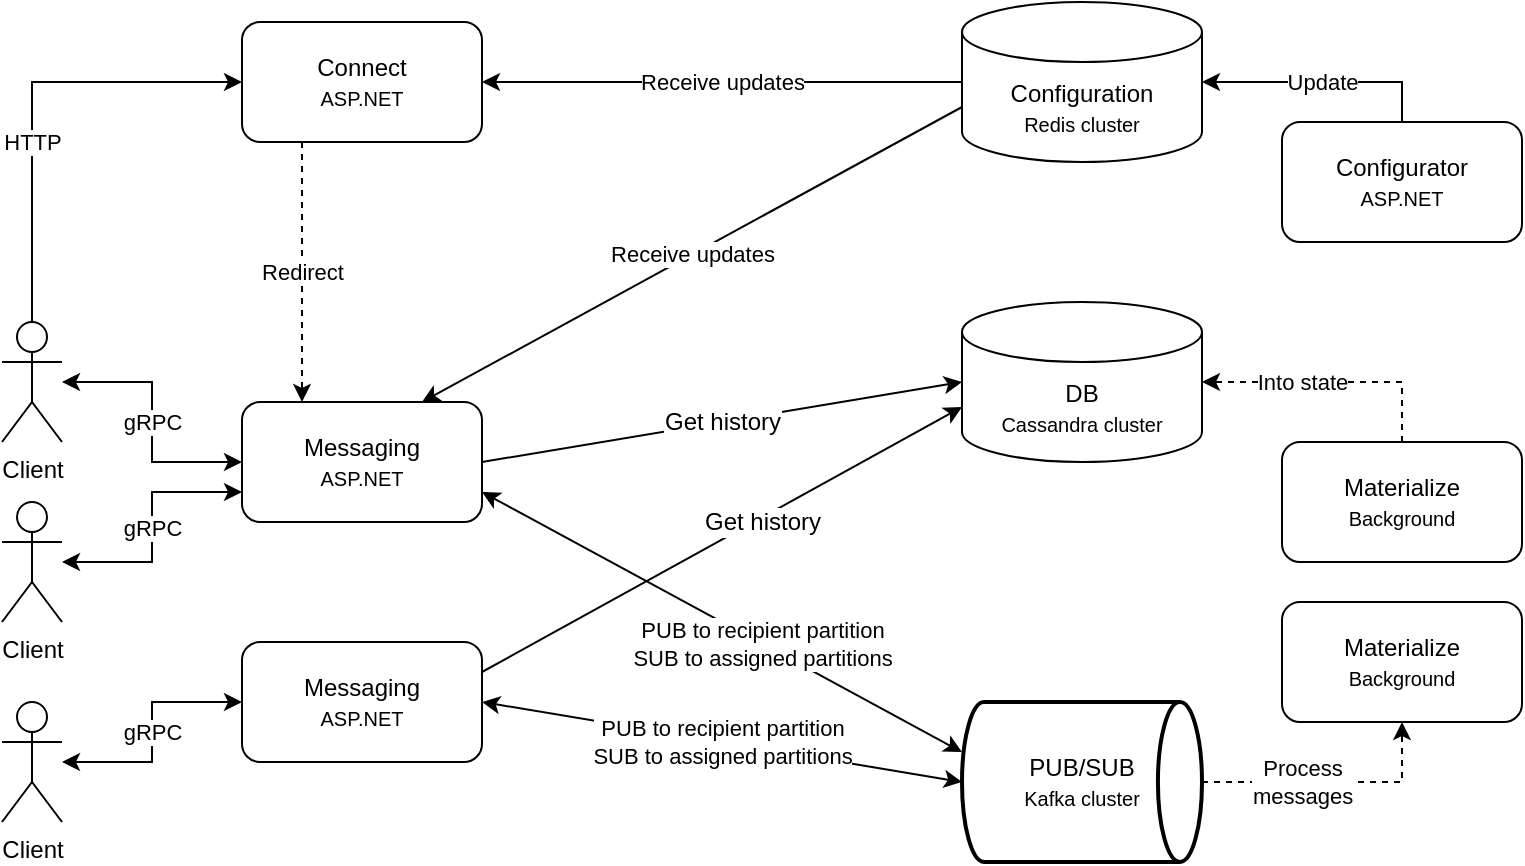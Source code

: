 <mxfile version="13.7.9" type="device"><diagram id="G4t1x3i_cumIOjZ8GDXV" name="Page-1"><mxGraphModel dx="1086" dy="966" grid="1" gridSize="10" guides="1" tooltips="1" connect="1" arrows="1" fold="1" page="1" pageScale="1" pageWidth="850" pageHeight="1100" math="0" shadow="0"><root><mxCell id="0"/><mxCell id="1" parent="0"/><mxCell id="4NMri5ObQx2eB0Vx6lmc-10" value="gRPC" style="edgeStyle=orthogonalEdgeStyle;rounded=0;orthogonalLoop=1;jettySize=auto;html=1;entryX=0;entryY=0.5;entryDx=0;entryDy=0;startArrow=classic;startFill=1;" parent="1" source="4NMri5ObQx2eB0Vx6lmc-1" target="4NMri5ObQx2eB0Vx6lmc-4" edge="1"><mxGeometry relative="1" as="geometry"/></mxCell><mxCell id="Gfm62hS2zhEuvZ2v64Gk-5" value="HTTP" style="edgeStyle=orthogonalEdgeStyle;rounded=0;orthogonalLoop=1;jettySize=auto;html=1;entryX=0;entryY=0.5;entryDx=0;entryDy=0;" parent="1" source="4NMri5ObQx2eB0Vx6lmc-1" target="Gfm62hS2zhEuvZ2v64Gk-1" edge="1"><mxGeometry x="-0.2" relative="1" as="geometry"><Array as="points"><mxPoint x="55" y="80"/></Array><mxPoint as="offset"/></mxGeometry></mxCell><mxCell id="4NMri5ObQx2eB0Vx6lmc-1" value="Client" style="shape=umlActor;verticalLabelPosition=bottom;verticalAlign=top;html=1;outlineConnect=0;" parent="1" vertex="1"><mxGeometry x="40" y="200" width="30" height="60" as="geometry"/></mxCell><mxCell id="4NMri5ObQx2eB0Vx6lmc-14" value="gRPC" style="edgeStyle=orthogonalEdgeStyle;rounded=0;orthogonalLoop=1;jettySize=auto;html=1;entryX=0;entryY=0.5;entryDx=0;entryDy=0;startArrow=classic;startFill=1;" parent="1" source="4NMri5ObQx2eB0Vx6lmc-2" target="4NMri5ObQx2eB0Vx6lmc-5" edge="1"><mxGeometry relative="1" as="geometry"><mxPoint as="offset"/></mxGeometry></mxCell><mxCell id="4NMri5ObQx2eB0Vx6lmc-2" value="Client" style="shape=umlActor;verticalLabelPosition=bottom;verticalAlign=top;html=1;outlineConnect=0;" parent="1" vertex="1"><mxGeometry x="40" y="390" width="30" height="60" as="geometry"/></mxCell><mxCell id="4NMri5ObQx2eB0Vx6lmc-13" value="gRPC" style="edgeStyle=orthogonalEdgeStyle;rounded=0;orthogonalLoop=1;jettySize=auto;html=1;entryX=0;entryY=0.75;entryDx=0;entryDy=0;startArrow=classic;startFill=1;" parent="1" source="4NMri5ObQx2eB0Vx6lmc-3" target="4NMri5ObQx2eB0Vx6lmc-4" edge="1"><mxGeometry relative="1" as="geometry"/></mxCell><mxCell id="4NMri5ObQx2eB0Vx6lmc-3" value="Client" style="shape=umlActor;verticalLabelPosition=bottom;verticalAlign=top;html=1;outlineConnect=0;" parent="1" vertex="1"><mxGeometry x="40" y="290" width="30" height="60" as="geometry"/></mxCell><mxCell id="4NMri5ObQx2eB0Vx6lmc-16" value="PUB to recipient partition&lt;br&gt;&lt;div&gt;SUB to assigned partitions&lt;/div&gt;" style="rounded=0;orthogonalLoop=1;jettySize=auto;html=1;entryX=0;entryY=0.313;entryDx=0;entryDy=0;entryPerimeter=0;startArrow=classic;startFill=1;exitX=1;exitY=0.75;exitDx=0;exitDy=0;" parent="1" source="4NMri5ObQx2eB0Vx6lmc-4" target="4NMri5ObQx2eB0Vx6lmc-9" edge="1"><mxGeometry x="0.168" relative="1" as="geometry"><mxPoint as="offset"/></mxGeometry></mxCell><mxCell id="4NMri5ObQx2eB0Vx6lmc-4" value="&lt;font style=&quot;font-size: 12px&quot;&gt;Messaging&lt;/font&gt;&lt;br&gt;&lt;font style=&quot;font-size: 10px&quot;&gt;ASP.NET&lt;/font&gt;" style="rounded=1;whiteSpace=wrap;html=1;" parent="1" vertex="1"><mxGeometry x="160" y="240" width="120" height="60" as="geometry"/></mxCell><mxCell id="4NMri5ObQx2eB0Vx6lmc-18" value="PUB to recipient partition&lt;br&gt;&lt;div&gt;SUB to assigned partitions&lt;/div&gt;" style="edgeStyle=none;rounded=0;orthogonalLoop=1;jettySize=auto;html=1;entryX=0;entryY=0.5;entryDx=0;entryDy=0;entryPerimeter=0;startArrow=classic;startFill=1;exitX=1;exitY=0.5;exitDx=0;exitDy=0;align=center;" parent="1" source="4NMri5ObQx2eB0Vx6lmc-5" target="4NMri5ObQx2eB0Vx6lmc-9" edge="1"><mxGeometry relative="1" as="geometry"><mxPoint x="400" y="145" as="sourcePoint"/><mxPoint as="offset"/></mxGeometry></mxCell><mxCell id="4NMri5ObQx2eB0Vx6lmc-5" value="Messaging&lt;br&gt;&lt;font style=&quot;font-size: 10px&quot;&gt;ASP.NET&lt;/font&gt;" style="rounded=1;whiteSpace=wrap;html=1;" parent="1" vertex="1"><mxGeometry x="160" y="360" width="120" height="60" as="geometry"/></mxCell><mxCell id="Gfm62hS2zhEuvZ2v64Gk-10" value="Process&lt;br&gt;messages" style="edgeStyle=orthogonalEdgeStyle;rounded=0;orthogonalLoop=1;jettySize=auto;html=1;entryX=0.5;entryY=1;entryDx=0;entryDy=0;dashed=1;" parent="1" source="4NMri5ObQx2eB0Vx6lmc-9" target="Gfm62hS2zhEuvZ2v64Gk-9" edge="1"><mxGeometry x="-0.231" relative="1" as="geometry"><mxPoint as="offset"/></mxGeometry></mxCell><mxCell id="4NMri5ObQx2eB0Vx6lmc-9" value="PUB/SUB&lt;br&gt;&lt;font style=&quot;font-size: 10px&quot;&gt;Kafka cluster&lt;/font&gt;" style="strokeWidth=2;html=1;shape=mxgraph.flowchart.direct_data;whiteSpace=wrap;" parent="1" vertex="1"><mxGeometry x="520" y="390" width="120" height="80" as="geometry"/></mxCell><mxCell id="4NMri5ObQx2eB0Vx6lmc-20" value="DB&lt;br&gt;&lt;font style=&quot;font-size: 10px&quot;&gt;Cassandra cluster&lt;/font&gt;" style="shape=cylinder3;whiteSpace=wrap;html=1;boundedLbl=1;backgroundOutline=1;size=15;" parent="1" vertex="1"><mxGeometry x="520" y="190" width="120" height="80" as="geometry"/></mxCell><mxCell id="4NMri5ObQx2eB0Vx6lmc-25" value="&lt;font style=&quot;font-size: 12px&quot;&gt;Get history&lt;/font&gt;" style="rounded=0;orthogonalLoop=1;jettySize=auto;html=1;entryX=0;entryY=0.5;entryDx=0;entryDy=0;entryPerimeter=0;startArrow=none;startFill=0;exitX=1;exitY=0.5;exitDx=0;exitDy=0;" parent="1" source="4NMri5ObQx2eB0Vx6lmc-4" target="4NMri5ObQx2eB0Vx6lmc-20" edge="1"><mxGeometry relative="1" as="geometry"><mxPoint x="370" y="45" as="sourcePoint"/><mxPoint x="600" y="190" as="targetPoint"/></mxGeometry></mxCell><mxCell id="ArkgA4QPzH7uoE3dGejN-1" value="&lt;font style=&quot;font-size: 12px&quot;&gt;Get history&lt;/font&gt;" style="rounded=0;orthogonalLoop=1;jettySize=auto;html=1;entryX=0;entryY=0;entryDx=0;entryDy=52.5;entryPerimeter=0;startArrow=none;startFill=0;exitX=1;exitY=0.25;exitDx=0;exitDy=0;" parent="1" source="4NMri5ObQx2eB0Vx6lmc-5" target="4NMri5ObQx2eB0Vx6lmc-20" edge="1"><mxGeometry x="0.159" y="-2" relative="1" as="geometry"><mxPoint x="370" y="30" as="sourcePoint"/><mxPoint x="600" as="targetPoint"/><mxPoint as="offset"/></mxGeometry></mxCell><mxCell id="QVO6qr5AluIkjkF2SAql-3" value="Receive updates" style="edgeStyle=orthogonalEdgeStyle;rounded=0;orthogonalLoop=1;jettySize=auto;html=1;entryX=0;entryY=0.5;entryDx=0;entryDy=0;entryPerimeter=0;exitX=1;exitY=0.5;exitDx=0;exitDy=0;startArrow=classic;startFill=1;endArrow=none;endFill=0;" parent="1" source="Gfm62hS2zhEuvZ2v64Gk-1" target="QVO6qr5AluIkjkF2SAql-2" edge="1"><mxGeometry relative="1" as="geometry"><Array as="points"><mxPoint x="400" y="80"/><mxPoint x="400" y="80"/></Array><mxPoint as="offset"/></mxGeometry></mxCell><mxCell id="Gfm62hS2zhEuvZ2v64Gk-1" value="&lt;font style=&quot;font-size: 12px&quot;&gt;Connect&lt;/font&gt;&lt;br&gt;&lt;font style=&quot;font-size: 10px&quot;&gt;ASP.NET&lt;/font&gt;" style="rounded=1;whiteSpace=wrap;html=1;" parent="1" vertex="1"><mxGeometry x="160" y="50" width="120" height="60" as="geometry"/></mxCell><mxCell id="Gfm62hS2zhEuvZ2v64Gk-6" value="Redirect" style="endArrow=classic;html=1;exitX=0.25;exitY=1;exitDx=0;exitDy=0;entryX=0.25;entryY=0;entryDx=0;entryDy=0;dashed=1;" parent="1" source="Gfm62hS2zhEuvZ2v64Gk-1" target="4NMri5ObQx2eB0Vx6lmc-4" edge="1"><mxGeometry width="50" height="50" relative="1" as="geometry"><mxPoint x="480" y="420" as="sourcePoint"/><mxPoint x="530" y="370" as="targetPoint"/></mxGeometry></mxCell><mxCell id="Gfm62hS2zhEuvZ2v64Gk-11" value="Into state" style="edgeStyle=orthogonalEdgeStyle;rounded=0;orthogonalLoop=1;jettySize=auto;html=1;entryX=1;entryY=0.5;entryDx=0;entryDy=0;entryPerimeter=0;dashed=1;" parent="1" source="Gfm62hS2zhEuvZ2v64Gk-8" target="4NMri5ObQx2eB0Vx6lmc-20" edge="1"><mxGeometry x="0.231" relative="1" as="geometry"><Array as="points"><mxPoint x="740" y="230"/></Array><mxPoint as="offset"/></mxGeometry></mxCell><mxCell id="Gfm62hS2zhEuvZ2v64Gk-8" value="Materialize&lt;br&gt;&lt;font style=&quot;font-size: 10px&quot;&gt;Background&lt;/font&gt;" style="rounded=1;whiteSpace=wrap;html=1;" parent="1" vertex="1"><mxGeometry x="680" y="260" width="120" height="60" as="geometry"/></mxCell><mxCell id="Gfm62hS2zhEuvZ2v64Gk-9" value="Materialize&lt;br&gt;&lt;font style=&quot;font-size: 10px&quot;&gt;Background&lt;/font&gt;" style="rounded=1;whiteSpace=wrap;html=1;" parent="1" vertex="1"><mxGeometry x="680" y="340" width="120" height="60" as="geometry"/></mxCell><mxCell id="QVO6qr5AluIkjkF2SAql-7" value="Update" style="edgeStyle=orthogonalEdgeStyle;rounded=0;orthogonalLoop=1;jettySize=auto;html=1;entryX=1;entryY=0.5;entryDx=0;entryDy=0;entryPerimeter=0;exitX=0.5;exitY=0;exitDx=0;exitDy=0;" parent="1" source="Gfm62hS2zhEuvZ2v64Gk-13" target="QVO6qr5AluIkjkF2SAql-2" edge="1"><mxGeometry relative="1" as="geometry"/></mxCell><mxCell id="Gfm62hS2zhEuvZ2v64Gk-13" value="Configurator&lt;br&gt;&lt;font style=&quot;font-size: 10px&quot;&gt;ASP.NET&lt;/font&gt;" style="rounded=1;whiteSpace=wrap;html=1;" parent="1" vertex="1"><mxGeometry x="680" y="100" width="120" height="60" as="geometry"/></mxCell><mxCell id="QVO6qr5AluIkjkF2SAql-1" value="Receive updates" style="endArrow=classic;html=1;exitX=0;exitY=0;exitDx=0;exitDy=52.5;entryX=0.75;entryY=0;entryDx=0;entryDy=0;exitPerimeter=0;" parent="1" source="QVO6qr5AluIkjkF2SAql-2" target="4NMri5ObQx2eB0Vx6lmc-4" edge="1"><mxGeometry width="50" height="50" relative="1" as="geometry"><mxPoint x="200" y="120" as="sourcePoint"/><mxPoint x="200" y="200" as="targetPoint"/></mxGeometry></mxCell><mxCell id="QVO6qr5AluIkjkF2SAql-2" value="Configuration&lt;br&gt;&lt;font style=&quot;font-size: 10px&quot;&gt;Redis cluster&lt;/font&gt;" style="shape=cylinder3;whiteSpace=wrap;html=1;boundedLbl=1;backgroundOutline=1;size=15;" parent="1" vertex="1"><mxGeometry x="520" y="40" width="120" height="80" as="geometry"/></mxCell></root></mxGraphModel></diagram></mxfile>